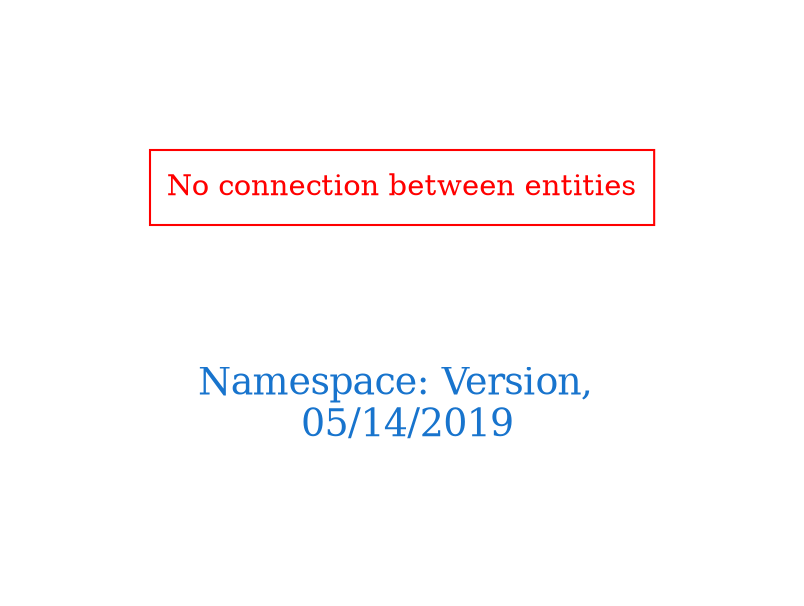 digraph OGIT_ontology {
 graph [ rankdir= LR,pad=1 
fontsize = 18,
fontcolor= dodgerblue3,label = "\n\n\nNamespace: Version, \n 05/14/2019"];
node[shape=polygon];
edge [  color="gray81"];

"No connection between entities" [fontcolor = "red",color="red", shape="polygon"]
}
